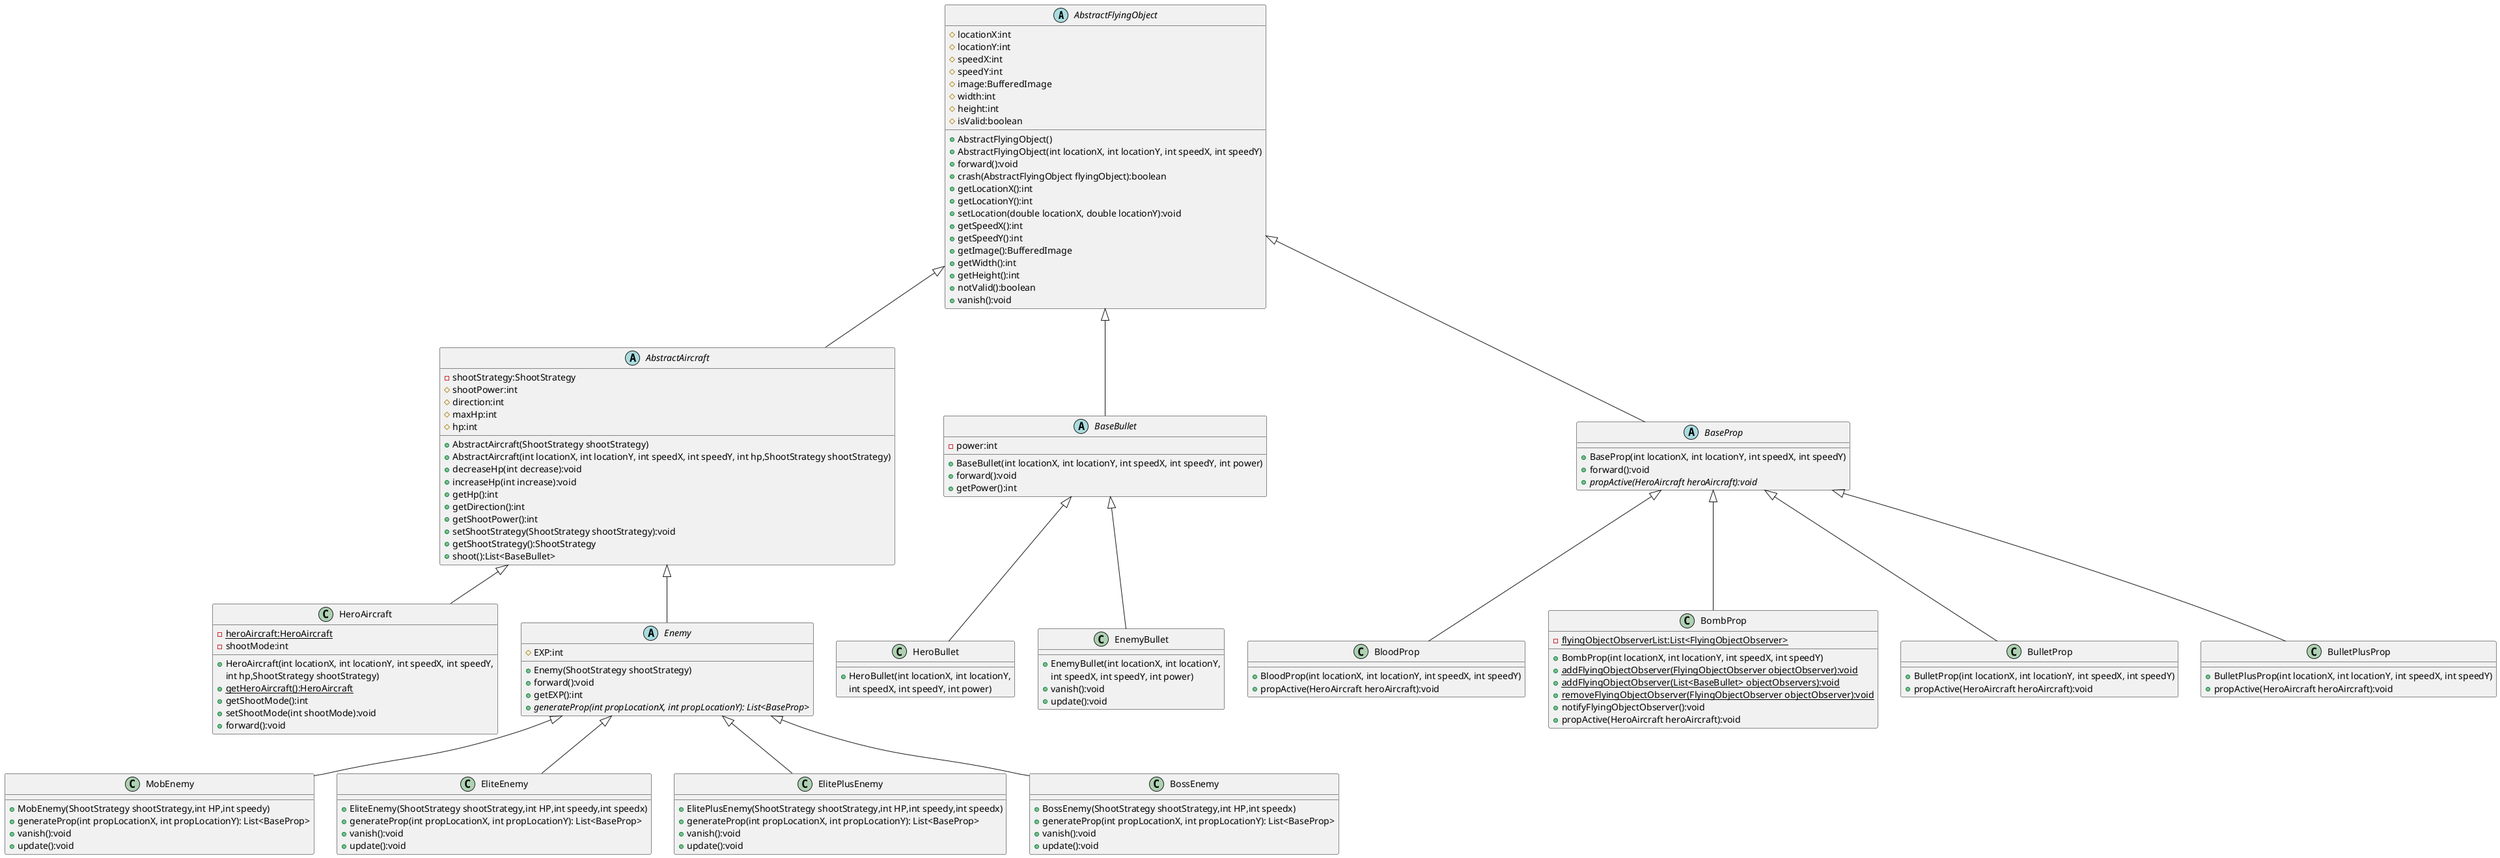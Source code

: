 @startuml
'https://plantuml.com/class-diagram

abstract class AbstractFlyingObject
{
    # locationX:int
    # locationY:int
    # speedX:int
    # speedY:int
    # image:BufferedImage
    # width:int
    # height:int
    # isValid:boolean

    + AbstractFlyingObject()
    + AbstractFlyingObject(int locationX, int locationY, int speedX, int speedY)
    + forward():void
    + crash(AbstractFlyingObject flyingObject):boolean
    + getLocationX():int
    + getLocationY():int
    + setLocation(double locationX, double locationY):void
    + getSpeedX():int
    + getSpeedY():int
    + getImage():BufferedImage
    + getWidth():int
    + getHeight():int
    + notValid():boolean
    + vanish():void
}
abstract class AbstractAircraft
{
    - shootStrategy:ShootStrategy
    # shootPower:int
    # direction:int
	# maxHp:int
    # hp:int
    + AbstractAircraft(ShootStrategy shootStrategy)
    + AbstractAircraft(int locationX, int locationY, int speedX, int speedY, int hp,ShootStrategy shootStrategy)
    + decreaseHp(int decrease):void
    + increaseHp(int increase):void
    + getHp():int
    + getDirection():int
    + getShootPower():int
    + setShootStrategy(ShootStrategy shootStrategy):void
    + getShootStrategy():ShootStrategy
    + shoot():List<BaseBullet>
 }


class HeroAircraft {
    - {static} heroAircraft:HeroAircraft
    - shootMode:int
    + HeroAircraft(int locationX, int locationY, int speedX, int speedY,
    int hp,ShootStrategy shootStrategy)
    + {static} getHeroAircraft():HeroAircraft
    + getShootMode():int
    + setShootMode(int shootMode):void
    + forward():void
}
AbstractAircraft <|-- HeroAircraft

abstract class Enemy {
    # EXP:int
    + Enemy(ShootStrategy shootStrategy)
    + forward():void
    + getEXP():int
    + {abstract} generateProp(int propLocationX, int propLocationY): List<BaseProp>
}
AbstractAircraft <|-- Enemy

class MobEnemy {
    + MobEnemy(ShootStrategy shootStrategy,int HP,int speedy)
    + generateProp(int propLocationX, int propLocationY): List<BaseProp>
    + vanish():void
    + update():void
}

class EliteEnemy {
    + EliteEnemy(ShootStrategy shootStrategy,int HP,int speedy,int speedx)
    + generateProp(int propLocationX, int propLocationY): List<BaseProp>
    + vanish():void
    + update():void
}

class ElitePlusEnemy {
    + ElitePlusEnemy(ShootStrategy shootStrategy,int HP,int speedy,int speedx)
    + generateProp(int propLocationX, int propLocationY): List<BaseProp>
    + vanish():void
    + update():void
}

class BossEnemy {
    + BossEnemy(ShootStrategy shootStrategy,int HP,int speedx)
    + generateProp(int propLocationX, int propLocationY): List<BaseProp>
    + vanish():void
    + update():void
}
Enemy <|-- MobEnemy
Enemy <|-- EliteEnemy
Enemy <|-- ElitePlusEnemy
Enemy <|-- BossEnemy

abstract class BaseBullet
{
    - power:int
    + BaseBullet(int locationX, int locationY, int speedX, int speedY, int power)
    + forward():void
	+ getPower():int
}

class HeroBullet {
    + HeroBullet(int locationX, int locationY,
    int speedX, int speedY, int power)
}

class EnemyBullet {
    + EnemyBullet(int locationX, int locationY,
    int speedX, int speedY, int power)
    + vanish():void
    + update():void
}

BaseBullet <|-- HeroBullet
BaseBullet <|-- EnemyBullet

abstract class BaseProp
{
    + BaseProp(int locationX, int locationY, int speedX, int speedY)
    + forward():void
    + {abstract} propActive(HeroAircraft heroAircraft):void
}

class BloodProp {
    + BloodProp(int locationX, int locationY, int speedX, int speedY)
    + propActive(HeroAircraft heroAircraft):void
}

class BombProp {
    - {static} flyingObjectObserverList:List<FlyingObjectObserver>
    + BombProp(int locationX, int locationY, int speedX, int speedY)
    + {static} addFlyingObjectObserver(FlyingObjectObserver objectObserver):void
    + {static} addFlyingObjectObserver(List<BaseBullet> objectObservers):void
    + {static} removeFlyingObjectObserver(FlyingObjectObserver objectObserver):void
    + notifyFlyingObjectObserver():void
    + propActive(HeroAircraft heroAircraft):void
}

class BulletProp {
    + BulletProp(int locationX, int locationY, int speedX, int speedY)
    + propActive(HeroAircraft heroAircraft):void
}

class BulletPlusProp {
    + BulletPlusProp(int locationX, int locationY, int speedX, int speedY)
    + propActive(HeroAircraft heroAircraft):void
}
BaseProp <|-- BloodProp
BaseProp <|-- BombProp
BaseProp <|-- BulletProp
BaseProp <|-- BulletPlusProp

AbstractFlyingObject <|-- AbstractAircraft
AbstractFlyingObject <|-- BaseBullet
AbstractFlyingObject <|-- BaseProp

@enduml